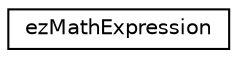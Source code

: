 digraph "Graphical Class Hierarchy"
{
 // LATEX_PDF_SIZE
  edge [fontname="Helvetica",fontsize="10",labelfontname="Helvetica",labelfontsize="10"];
  node [fontname="Helvetica",fontsize="10",shape=record];
  rankdir="LR";
  Node0 [label="ezMathExpression",height=0.2,width=0.4,color="black", fillcolor="white", style="filled",URL="$d5/d7c/classez_math_expression.htm",tooltip="Parses a math expression from a string and allows efficient evaluation with different variable config..."];
}
